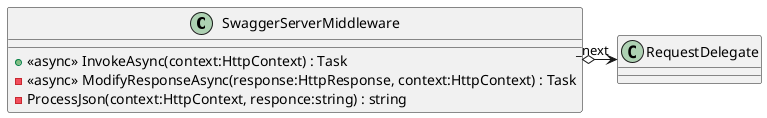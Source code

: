 @startuml
class SwaggerServerMiddleware {
    + <<async>> InvokeAsync(context:HttpContext) : Task
    - <<async>> ModifyResponseAsync(response:HttpResponse, context:HttpContext) : Task
    - ProcessJson(context:HttpContext, responce:string) : string
}
SwaggerServerMiddleware o-> "_next" RequestDelegate
@enduml
